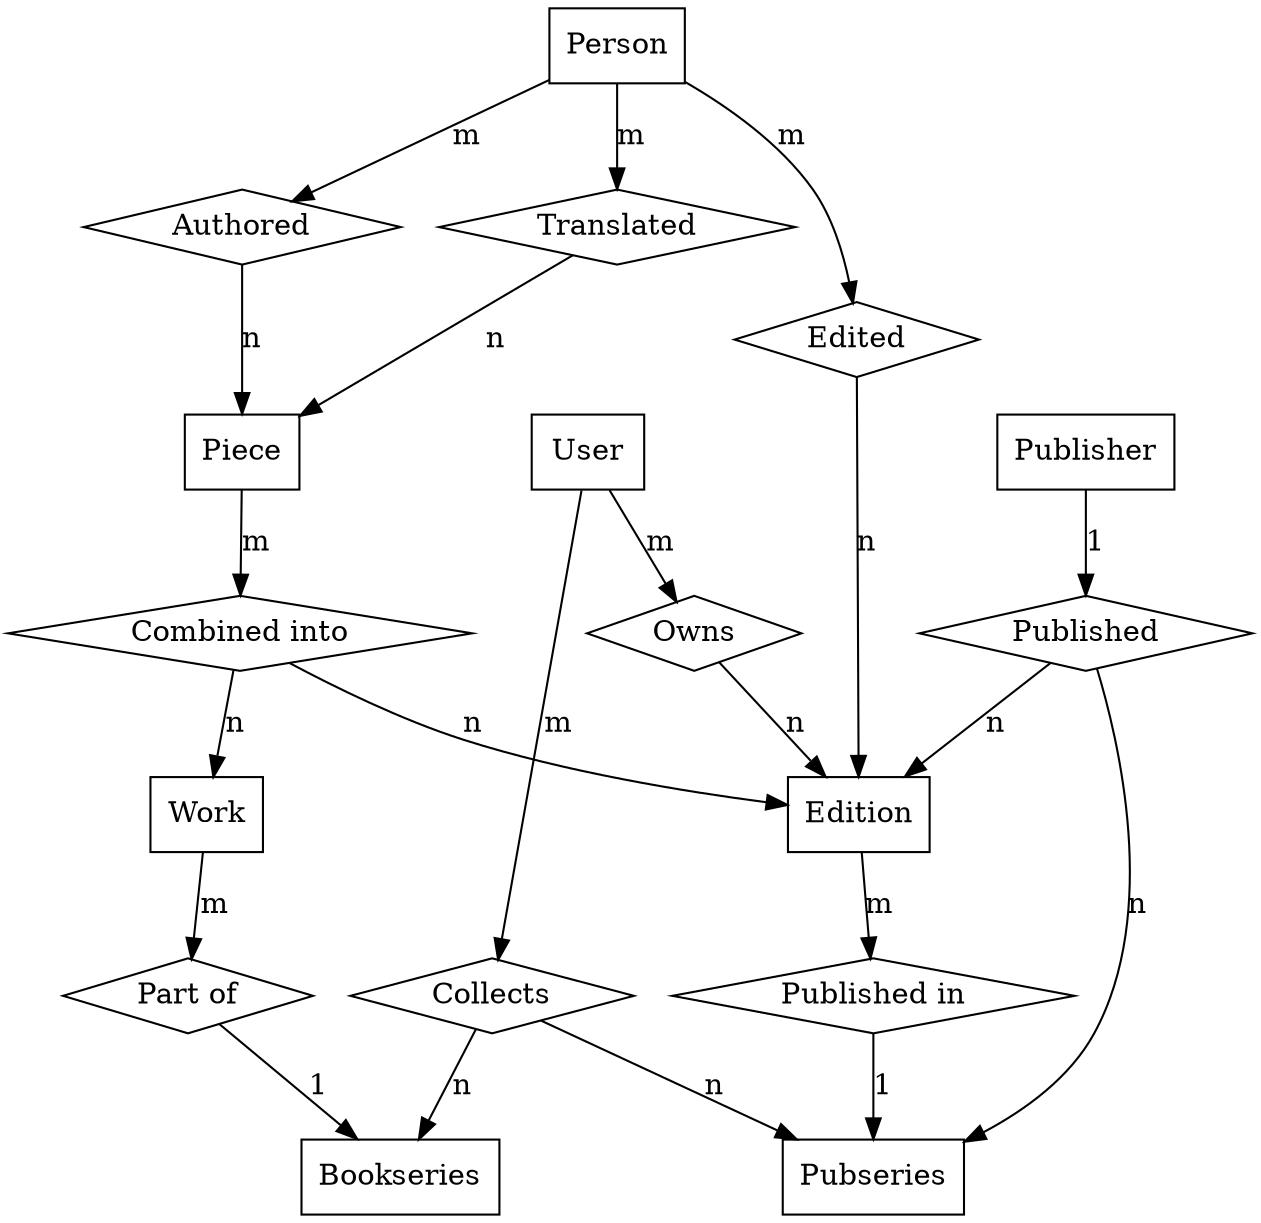 digraph g {
	rankdir = TB;	
	node [shape=plaintext];

	node [shape=box]; 
		Person; 
		Edition; 
		Work; 
		Piece; 
		Publisher; 
		Bookseries;
		Pubseries; 
		User;
	node [shape=diamond]; 
		Authored; Edited; Translated; 
		"Combined into"; 
		"Part of";
		"Published in";
		Published;
		"Owns";
		"Collects";

	Person -> Authored [label = "m"];
	Authored -> Piece [label = "n"];
	Person -> Translated [label = "m"];
	Translated -> Piece [label = "n"];
	Person -> Edited [label = "m"];
	Edited -> Edition [label = "n"];

	Publisher -> Published [label = "1"];
	Published -> Edition [label = "n"];
	Published -> Pubseries [label = "n"];

	Work -> "Part of" [label = "m"];
	"Part of" -> Bookseries [label = "1"];
	Edition -> "Published in" [label = "m"];
	"Published in" -> Pubseries [label = "1"];
	Piece -> "Combined into" [label = "m"];
	"Combined into" -> Edition [label = "n"];
	"Combined into" -> Work [label = "n"];

	User -> Owns [label = "m"];
	Owns -> Edition [label = "n"];
	User -> "Collects" [label = "m"];
	"Collects" -> Bookseries [label = "n"];
	"Collects" -> Pubseries [label = "n"];
}	
